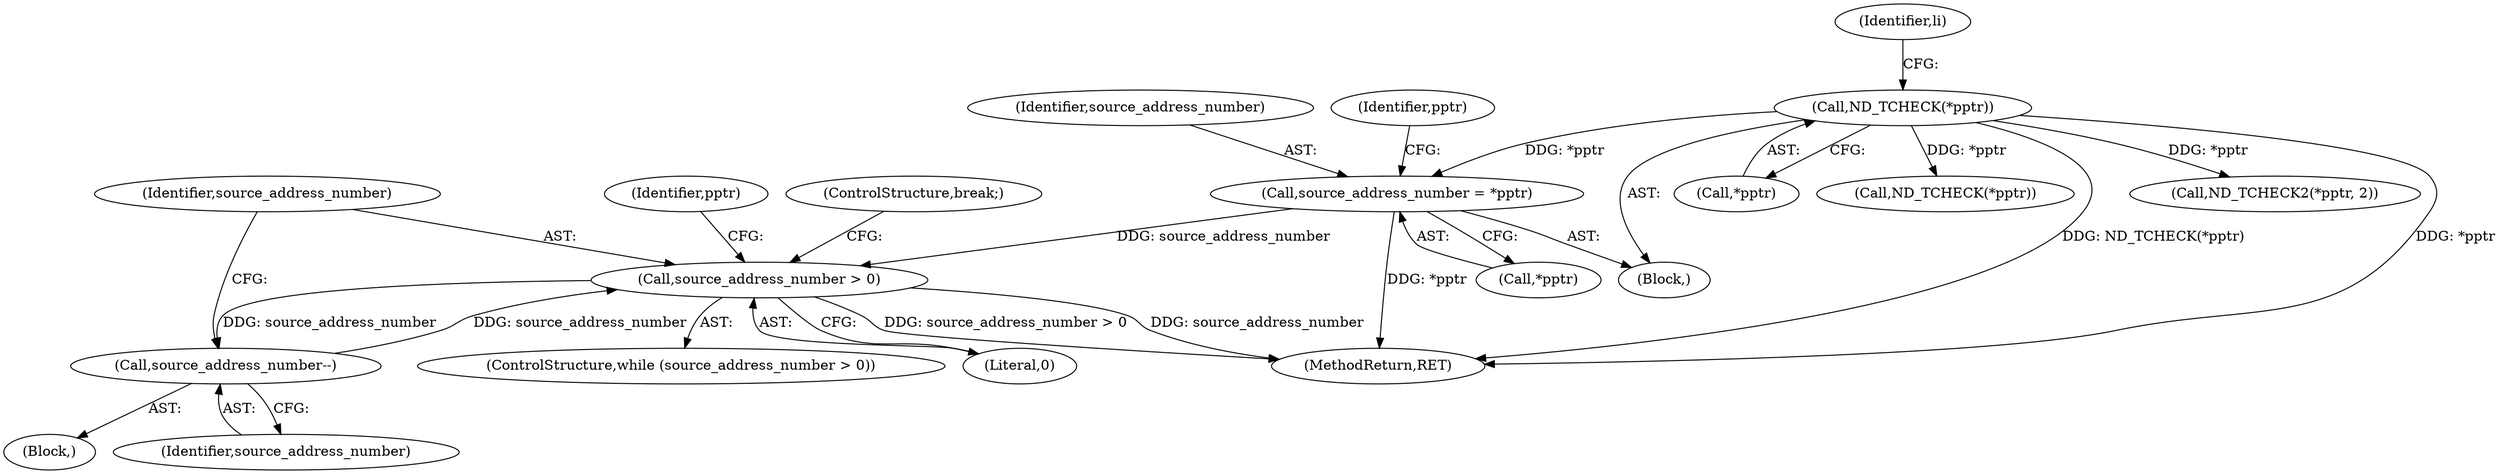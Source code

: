digraph "0_tcpdump_331530a4076c69bbd2e3214db6ccbe834fb75640@pointer" {
"1000557" [label="(Call,source_address_number = *pptr)"];
"1000544" [label="(Call,ND_TCHECK(*pptr))"];
"1000572" [label="(Call,source_address_number > 0)"];
"1000628" [label="(Call,source_address_number--)"];
"1000545" [label="(Call,*pptr)"];
"1000865" [label="(MethodReturn,RET)"];
"1000628" [label="(Call,source_address_number--)"];
"1000571" [label="(ControlStructure,while (source_address_number > 0))"];
"1000557" [label="(Call,source_address_number = *pptr)"];
"1000578" [label="(Identifier,pptr)"];
"1000573" [label="(Identifier,source_address_number)"];
"1000575" [label="(Block,)"];
"1000562" [label="(Identifier,pptr)"];
"1000630" [label="(ControlStructure,break;)"];
"1000629" [label="(Identifier,source_address_number)"];
"1000576" [label="(Call,ND_TCHECK(*pptr))"];
"1000558" [label="(Identifier,source_address_number)"];
"1000572" [label="(Call,source_address_number > 0)"];
"1000352" [label="(Block,)"];
"1000728" [label="(Call,ND_TCHECK2(*pptr, 2))"];
"1000574" [label="(Literal,0)"];
"1000559" [label="(Call,*pptr)"];
"1000544" [label="(Call,ND_TCHECK(*pptr))"];
"1000549" [label="(Identifier,li)"];
"1000557" -> "1000352"  [label="AST: "];
"1000557" -> "1000559"  [label="CFG: "];
"1000558" -> "1000557"  [label="AST: "];
"1000559" -> "1000557"  [label="AST: "];
"1000562" -> "1000557"  [label="CFG: "];
"1000557" -> "1000865"  [label="DDG: *pptr"];
"1000544" -> "1000557"  [label="DDG: *pptr"];
"1000557" -> "1000572"  [label="DDG: source_address_number"];
"1000544" -> "1000352"  [label="AST: "];
"1000544" -> "1000545"  [label="CFG: "];
"1000545" -> "1000544"  [label="AST: "];
"1000549" -> "1000544"  [label="CFG: "];
"1000544" -> "1000865"  [label="DDG: *pptr"];
"1000544" -> "1000865"  [label="DDG: ND_TCHECK(*pptr)"];
"1000544" -> "1000576"  [label="DDG: *pptr"];
"1000544" -> "1000728"  [label="DDG: *pptr"];
"1000572" -> "1000571"  [label="AST: "];
"1000572" -> "1000574"  [label="CFG: "];
"1000573" -> "1000572"  [label="AST: "];
"1000574" -> "1000572"  [label="AST: "];
"1000578" -> "1000572"  [label="CFG: "];
"1000630" -> "1000572"  [label="CFG: "];
"1000572" -> "1000865"  [label="DDG: source_address_number > 0"];
"1000572" -> "1000865"  [label="DDG: source_address_number"];
"1000628" -> "1000572"  [label="DDG: source_address_number"];
"1000572" -> "1000628"  [label="DDG: source_address_number"];
"1000628" -> "1000575"  [label="AST: "];
"1000628" -> "1000629"  [label="CFG: "];
"1000629" -> "1000628"  [label="AST: "];
"1000573" -> "1000628"  [label="CFG: "];
}
